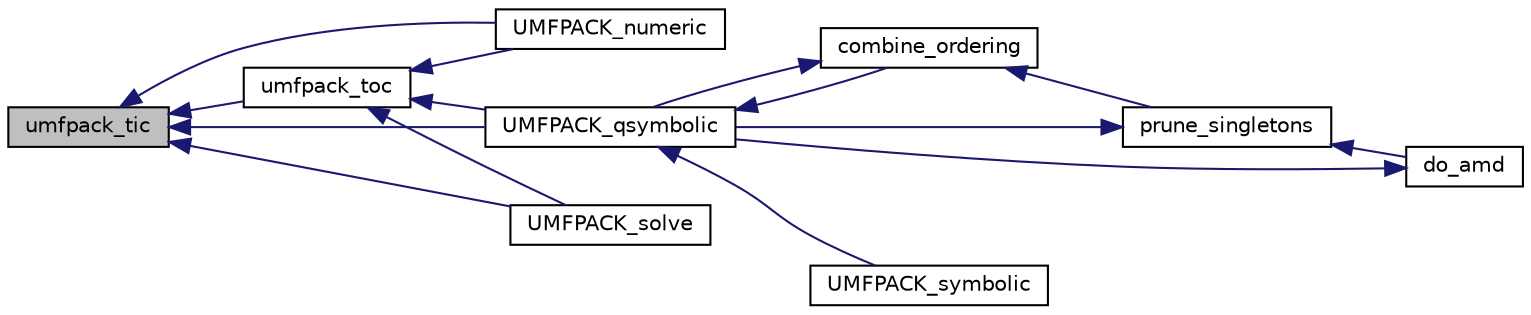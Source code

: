 digraph "umfpack_tic"
{
  edge [fontname="Helvetica",fontsize="10",labelfontname="Helvetica",labelfontsize="10"];
  node [fontname="Helvetica",fontsize="10",shape=record];
  rankdir="LR";
  Node1 [label="umfpack_tic",height=0.2,width=0.4,color="black", fillcolor="grey75", style="filled", fontcolor="black"];
  Node1 -> Node2 [dir="back",color="midnightblue",fontsize="10",style="solid",fontname="Helvetica"];
  Node2 [label="UMFPACK_numeric",height=0.2,width=0.4,color="black", fillcolor="white", style="filled",URL="$d8/d03/umfpack__numeric_8c.html#a1a4c2010b43b981b78653380cb4e7db2"];
  Node1 -> Node3 [dir="back",color="midnightblue",fontsize="10",style="solid",fontname="Helvetica"];
  Node3 [label="UMFPACK_qsymbolic",height=0.2,width=0.4,color="black", fillcolor="white", style="filled",URL="$d5/d0e/umfpack__qsymbolic_8c.html#a48e3cc743c4ade2f7594891c424a8d9a"];
  Node3 -> Node4 [dir="back",color="midnightblue",fontsize="10",style="solid",fontname="Helvetica"];
  Node4 [label="combine_ordering",height=0.2,width=0.4,color="black", fillcolor="white", style="filled",URL="$d5/d0e/umfpack__qsymbolic_8c.html#ab64f6b5a2f2f7a0c8957e12d5c4fb6a4"];
  Node4 -> Node5 [dir="back",color="midnightblue",fontsize="10",style="solid",fontname="Helvetica"];
  Node5 [label="prune_singletons",height=0.2,width=0.4,color="black", fillcolor="white", style="filled",URL="$d5/d0e/umfpack__qsymbolic_8c.html#a38d401164203b9d0d2d02a6119b56b2c"];
  Node5 -> Node6 [dir="back",color="midnightblue",fontsize="10",style="solid",fontname="Helvetica"];
  Node6 [label="do_amd",height=0.2,width=0.4,color="black", fillcolor="white", style="filled",URL="$d5/d0e/umfpack__qsymbolic_8c.html#a6a7a8c26ebd44a341f2ffa887d09c421"];
  Node6 -> Node3 [dir="back",color="midnightblue",fontsize="10",style="solid",fontname="Helvetica"];
  Node5 -> Node3 [dir="back",color="midnightblue",fontsize="10",style="solid",fontname="Helvetica"];
  Node4 -> Node3 [dir="back",color="midnightblue",fontsize="10",style="solid",fontname="Helvetica"];
  Node3 -> Node7 [dir="back",color="midnightblue",fontsize="10",style="solid",fontname="Helvetica"];
  Node7 [label="UMFPACK_symbolic",height=0.2,width=0.4,color="black", fillcolor="white", style="filled",URL="$d1/d5d/umfpack__symbolic_8c.html#a0c9f900e7138a753fd263a612fe32c13"];
  Node1 -> Node8 [dir="back",color="midnightblue",fontsize="10",style="solid",fontname="Helvetica"];
  Node8 [label="UMFPACK_solve",height=0.2,width=0.4,color="black", fillcolor="white", style="filled",URL="$d0/dfe/umfpack__solve_8c.html#a672f60b3ed9d3340237310c549be90aa"];
  Node1 -> Node9 [dir="back",color="midnightblue",fontsize="10",style="solid",fontname="Helvetica"];
  Node9 [label="umfpack_toc",height=0.2,width=0.4,color="black", fillcolor="white", style="filled",URL="$d9/d2d/umfpack__tictoc_8c.html#a7ac56f8c71bed1ae0656a7802ba8e3bb"];
  Node9 -> Node2 [dir="back",color="midnightblue",fontsize="10",style="solid",fontname="Helvetica"];
  Node9 -> Node3 [dir="back",color="midnightblue",fontsize="10",style="solid",fontname="Helvetica"];
  Node9 -> Node8 [dir="back",color="midnightblue",fontsize="10",style="solid",fontname="Helvetica"];
}
